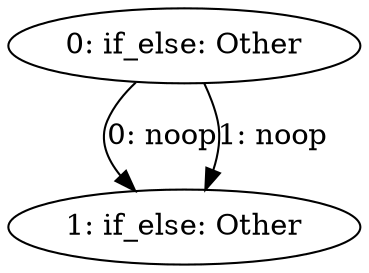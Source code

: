digraph {
    0 [ label = "0: if_else: Other" ]
    1 [ label = "1: if_else: Other" ]
    0 -> 1 [ label = "0: noop" ]
    0 -> 1 [ label = "1: noop" ]
}
